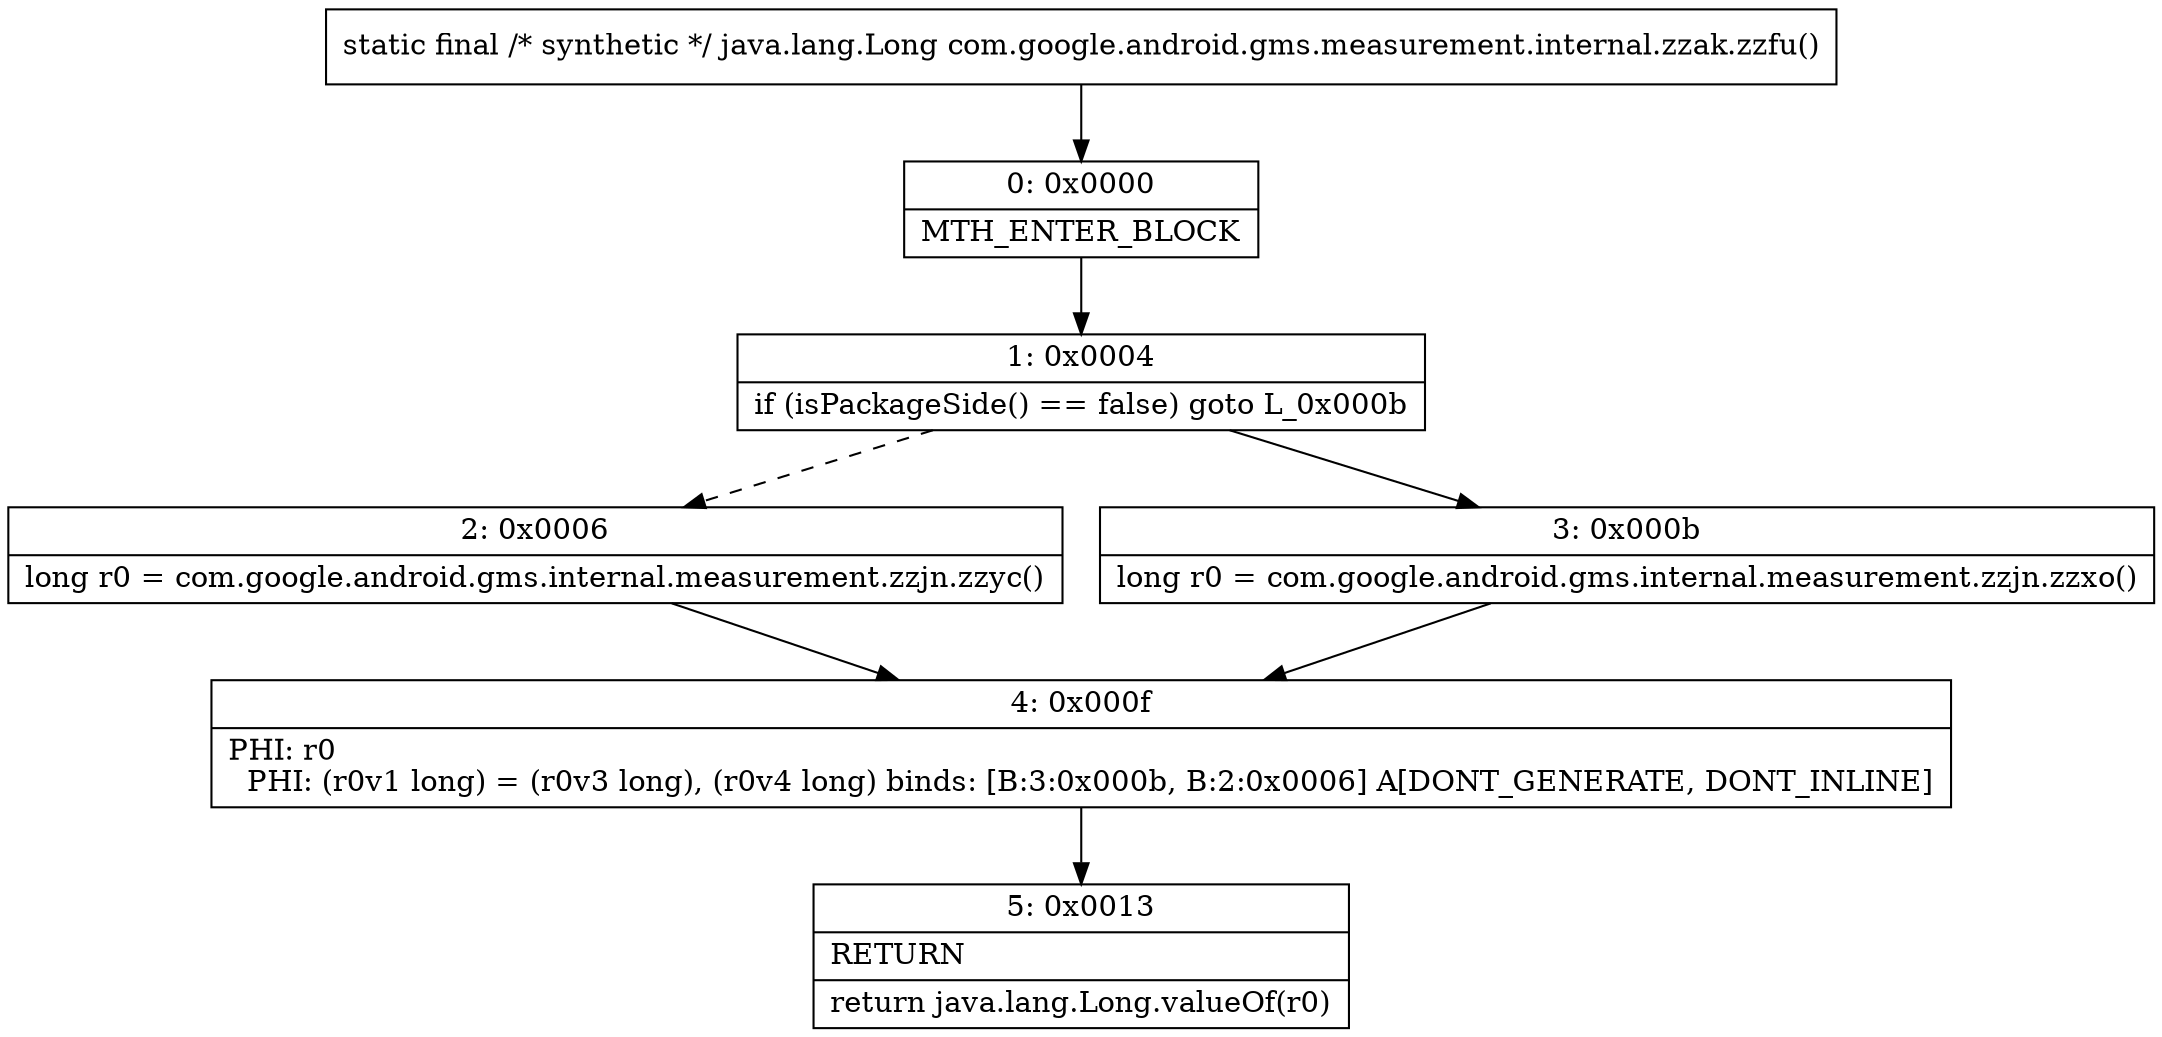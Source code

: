digraph "CFG forcom.google.android.gms.measurement.internal.zzak.zzfu()Ljava\/lang\/Long;" {
Node_0 [shape=record,label="{0\:\ 0x0000|MTH_ENTER_BLOCK\l}"];
Node_1 [shape=record,label="{1\:\ 0x0004|if (isPackageSide() == false) goto L_0x000b\l}"];
Node_2 [shape=record,label="{2\:\ 0x0006|long r0 = com.google.android.gms.internal.measurement.zzjn.zzyc()\l}"];
Node_3 [shape=record,label="{3\:\ 0x000b|long r0 = com.google.android.gms.internal.measurement.zzjn.zzxo()\l}"];
Node_4 [shape=record,label="{4\:\ 0x000f|PHI: r0 \l  PHI: (r0v1 long) = (r0v3 long), (r0v4 long) binds: [B:3:0x000b, B:2:0x0006] A[DONT_GENERATE, DONT_INLINE]\l}"];
Node_5 [shape=record,label="{5\:\ 0x0013|RETURN\l|return java.lang.Long.valueOf(r0)\l}"];
MethodNode[shape=record,label="{static final \/* synthetic *\/ java.lang.Long com.google.android.gms.measurement.internal.zzak.zzfu() }"];
MethodNode -> Node_0;
Node_0 -> Node_1;
Node_1 -> Node_2[style=dashed];
Node_1 -> Node_3;
Node_2 -> Node_4;
Node_3 -> Node_4;
Node_4 -> Node_5;
}

